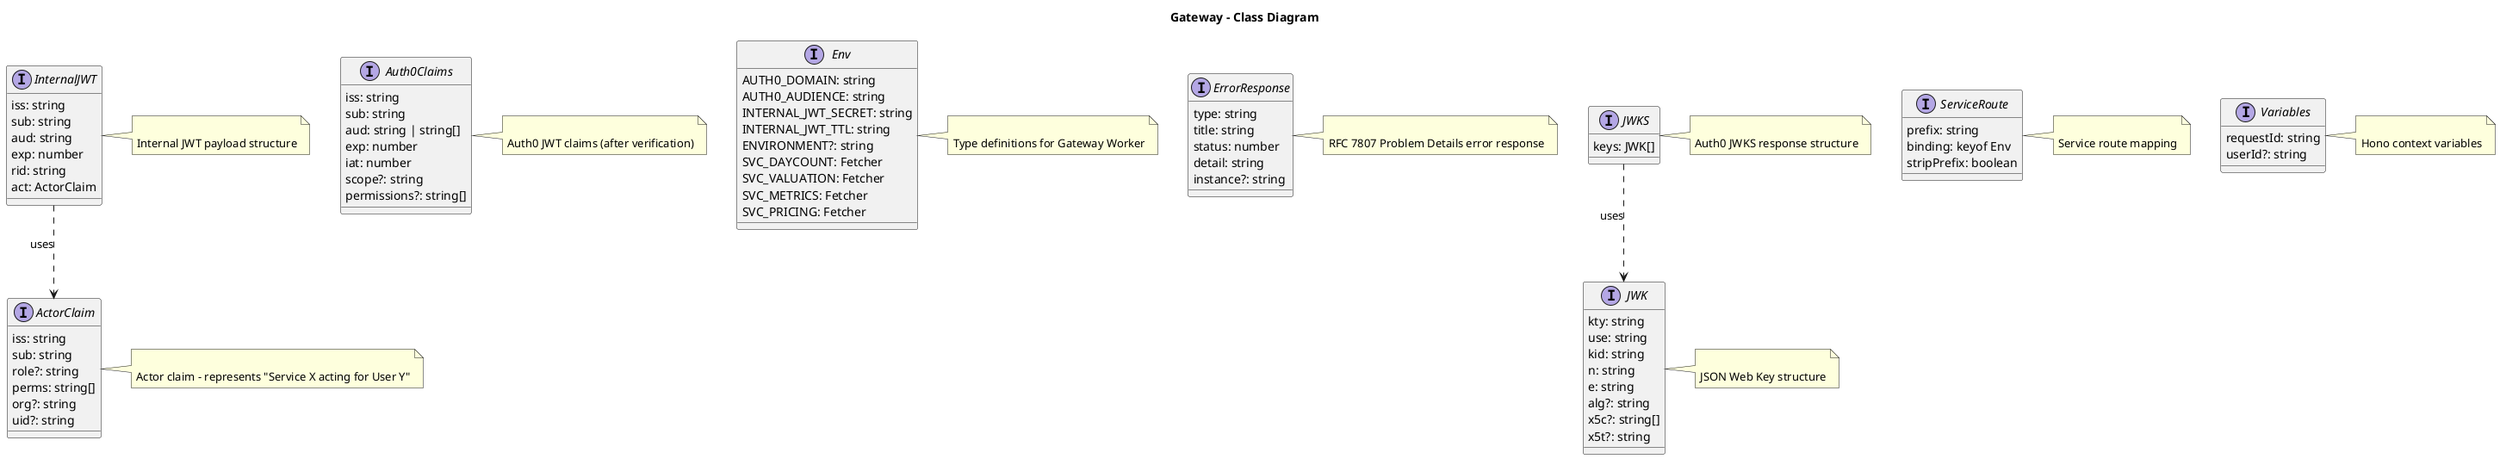 @startuml
title Gateway - Class Diagram

skinparam classAttributeIconSize 0
skinparam linetype ortho

interface ActorClaim {
  iss: string
  sub: string
  role?: string
  perms: string[]
  org?: string
  uid?: string
}
note right of ActorClaim
  
Actor claim - represents "Service X acting for User Y"
end note

interface Auth0Claims {
  iss: string
  sub: string
  aud: string | string[]
  exp: number
  iat: number
  scope?: string
  permissions?: string[]
  'https://bondmath.chrislyons.dev/role'?: string
  'https://bondmath.chrislyons.dev/permissions'?: string[]
  'https://bondmath.chrislyons.dev/user_id'?: string
  'https://bondmath.chrislyons.dev/org_id'?: string
}
note right of Auth0Claims
  
Auth0 JWT claims (after verification)
end note

interface Env {
  AUTH0_DOMAIN: string
  AUTH0_AUDIENCE: string
  INTERNAL_JWT_SECRET: string
  INTERNAL_JWT_TTL: string
  ENVIRONMENT?: string
  SVC_DAYCOUNT: Fetcher
  SVC_VALUATION: Fetcher
  SVC_METRICS: Fetcher
  SVC_PRICING: Fetcher
}
note right of Env
  
Type definitions for Gateway Worker
end note

interface ErrorResponse {
  type: string
  title: string
  status: number
  detail: string
  instance?: string
}
note right of ErrorResponse
  
RFC 7807 Problem Details error response
end note

interface InternalJWT {
  iss: string
  sub: string
  aud: string
  exp: number
  rid: string
  act: ActorClaim
}
note right of InternalJWT
  
Internal JWT payload structure
end note

interface JWK {
  kty: string
  use: string
  kid: string
  n: string
  e: string
  alg?: string
  x5c?: string[]
  x5t?: string
}
note right of JWK
  
JSON Web Key structure
end note

interface JWKS {
  keys: JWK[]
}
note right of JWKS
  
Auth0 JWKS response structure
end note

interface ServiceRoute {
  prefix: string
  binding: keyof Env
  stripPrefix: boolean
}
note right of ServiceRoute
  
Service route mapping
end note

interface Variables {
  requestId: string
  userId?: string
}
note right of Variables
  
Hono context variables
end note

' Relationships
InternalJWT ..> ActorClaim : uses
JWKS ..> JWK : uses

@enduml
